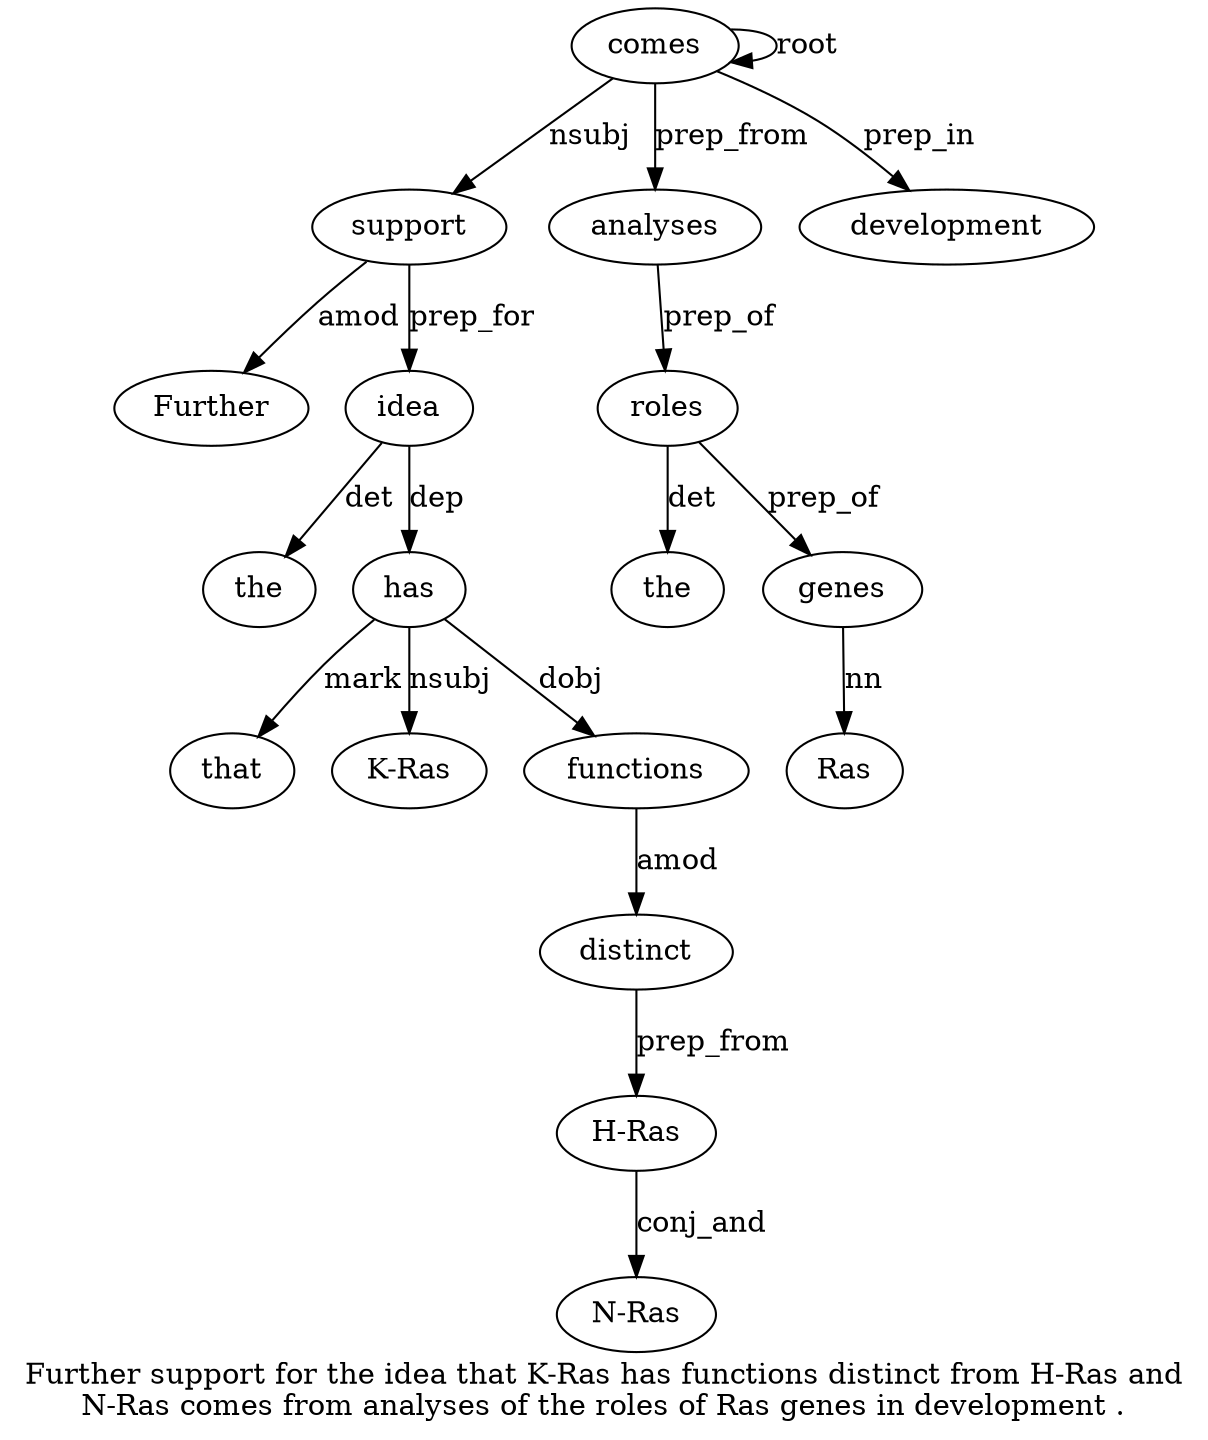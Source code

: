 digraph "Further support for the idea that K-Ras has functions distinct from H-Ras and N-Ras comes from analyses of the roles of Ras genes in development ." {
label="Further support for the idea that K-Ras has functions distinct from H-Ras and
N-Ras comes from analyses of the roles of Ras genes in development .";
support2 [style=filled, fillcolor=white, label=support];
Further1 [style=filled, fillcolor=white, label=Further];
support2 -> Further1  [label=amod];
comes15 [style=filled, fillcolor=white, label=comes];
comes15 -> support2  [label=nsubj];
idea5 [style=filled, fillcolor=white, label=idea];
the4 [style=filled, fillcolor=white, label=the];
idea5 -> the4  [label=det];
support2 -> idea5  [label=prep_for];
has8 [style=filled, fillcolor=white, label=has];
that6 [style=filled, fillcolor=white, label=that];
has8 -> that6  [label=mark];
"K-Ras7" [style=filled, fillcolor=white, label="K-Ras"];
has8 -> "K-Ras7"  [label=nsubj];
idea5 -> has8  [label=dep];
functions9 [style=filled, fillcolor=white, label=functions];
has8 -> functions9  [label=dobj];
distinct10 [style=filled, fillcolor=white, label=distinct];
functions9 -> distinct10  [label=amod];
"H-Ras12" [style=filled, fillcolor=white, label="H-Ras"];
distinct10 -> "H-Ras12"  [label=prep_from];
"N-Ras14" [style=filled, fillcolor=white, label="N-Ras"];
"H-Ras12" -> "N-Ras14"  [label=conj_and];
comes15 -> comes15  [label=root];
analyses17 [style=filled, fillcolor=white, label=analyses];
comes15 -> analyses17  [label=prep_from];
roles20 [style=filled, fillcolor=white, label=roles];
the19 [style=filled, fillcolor=white, label=the];
roles20 -> the19  [label=det];
analyses17 -> roles20  [label=prep_of];
genes23 [style=filled, fillcolor=white, label=genes];
Ras22 [style=filled, fillcolor=white, label=Ras];
genes23 -> Ras22  [label=nn];
roles20 -> genes23  [label=prep_of];
development25 [style=filled, fillcolor=white, label=development];
comes15 -> development25  [label=prep_in];
}
